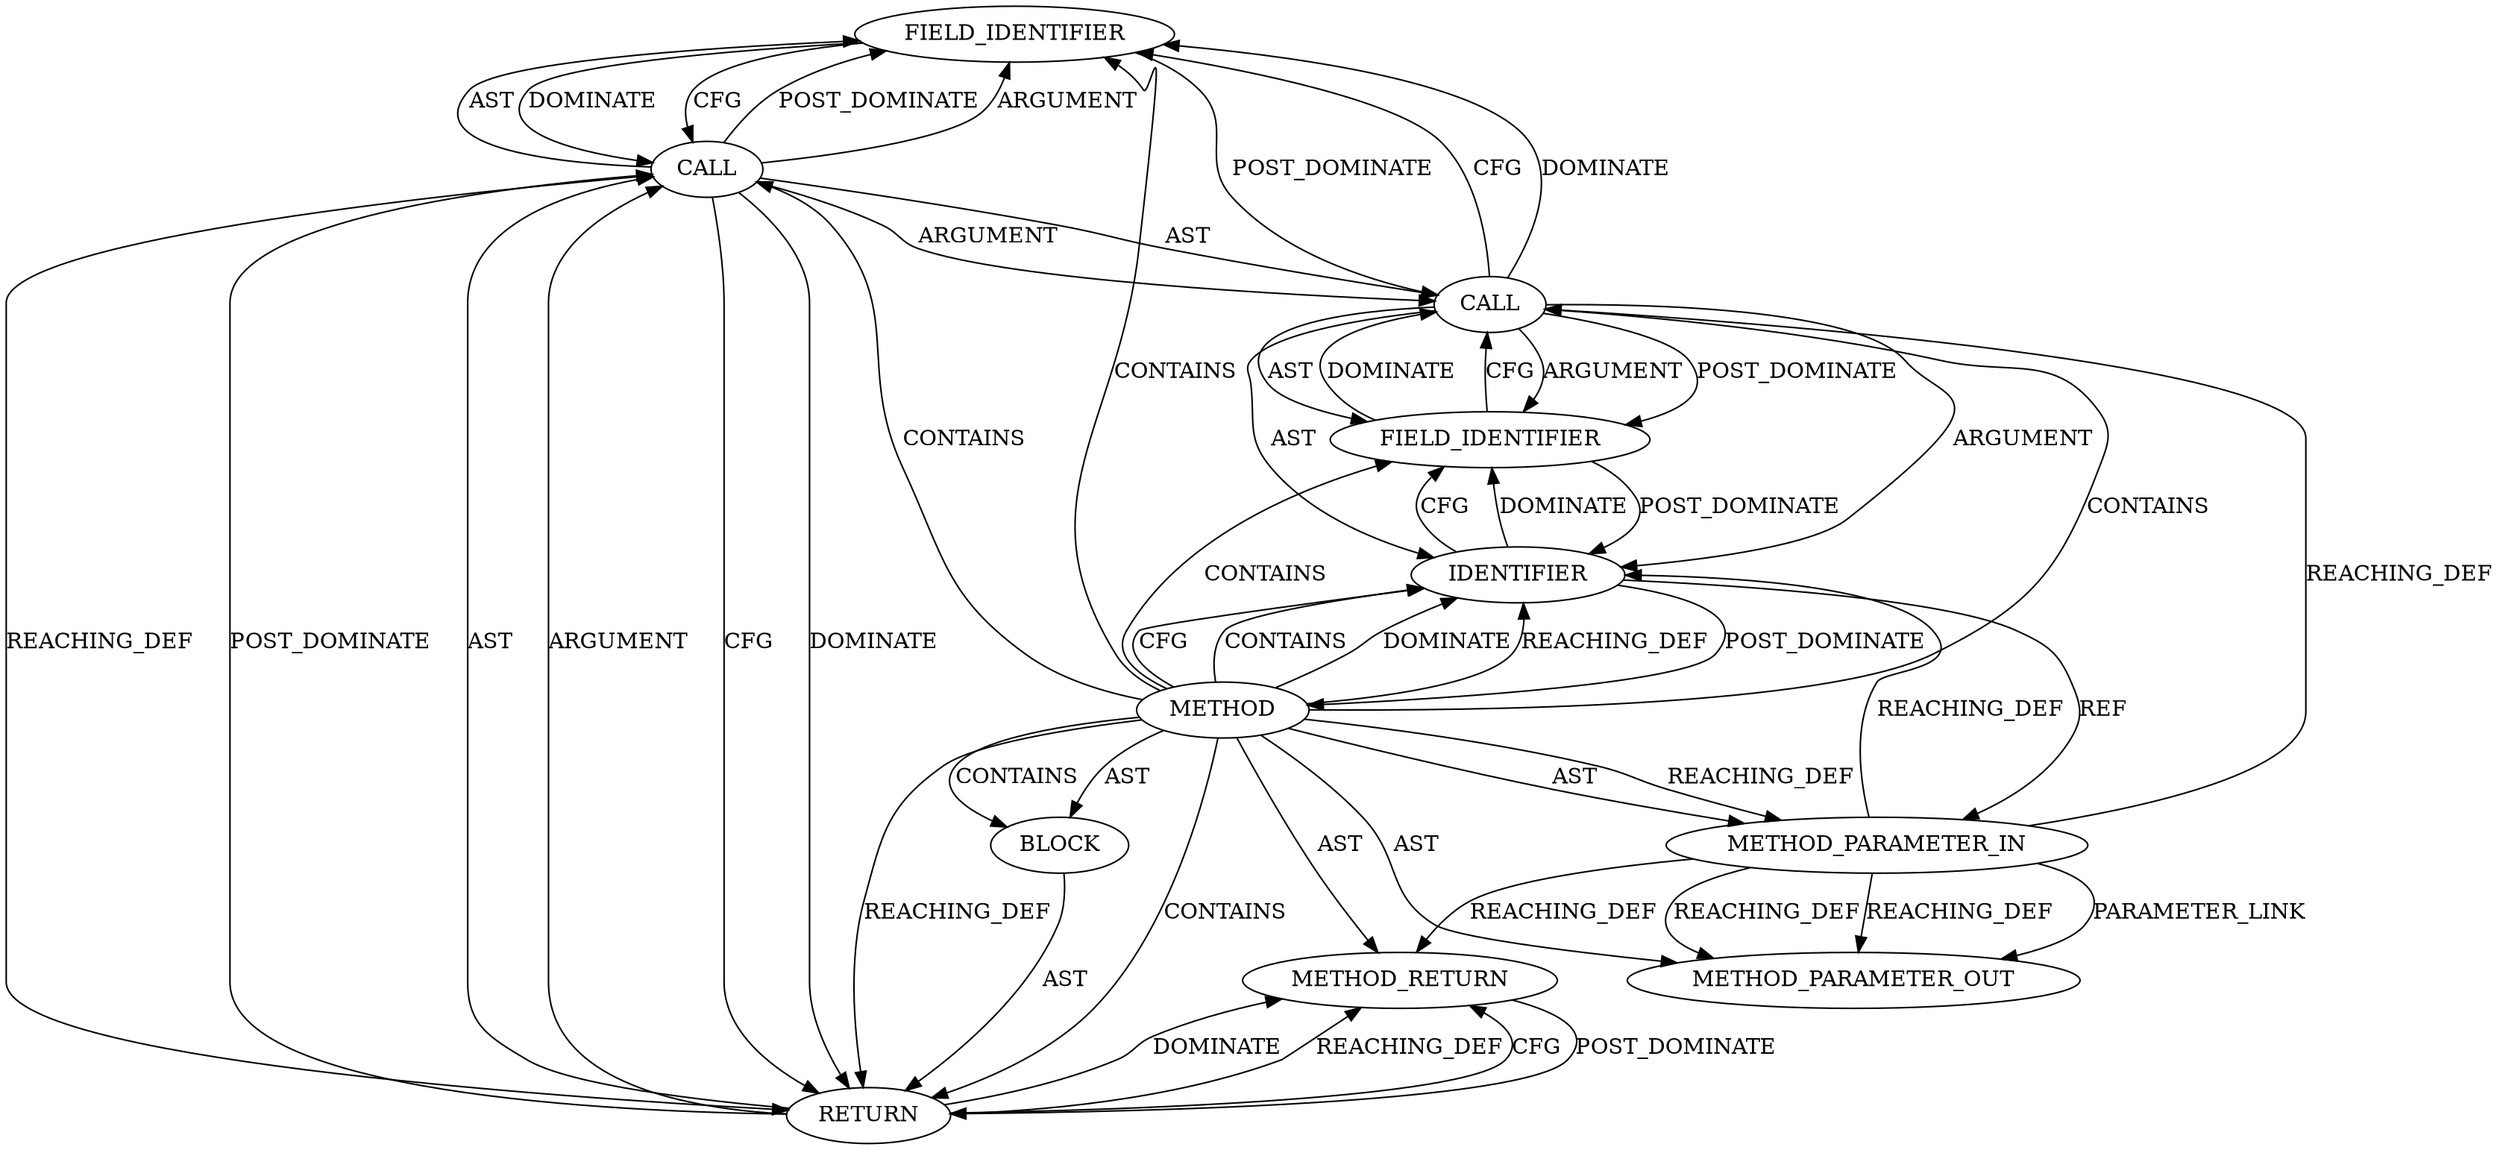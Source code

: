 digraph {
  11678 [label=FIELD_IDENTIFIER ORDER=2 ARGUMENT_INDEX=2 CODE="peer_global_seq" COLUMN_NUMBER=9 LINE_NUMBER=3528 CANONICAL_NAME="peer_global_seq"]
  11671 [label=METHOD_PARAMETER_IN ORDER=1 CODE="struct ceph_connection *con" IS_VARIADIC=false COLUMN_NUMBER=25 LINE_NUMBER=3526 TYPE_FULL_NAME="ceph_connection*" EVALUATION_STRATEGY="BY_VALUE" INDEX=1 NAME="con"]
  11676 [label=IDENTIFIER ORDER=1 ARGUMENT_INDEX=1 CODE="con" COLUMN_NUMBER=9 LINE_NUMBER=3528 TYPE_FULL_NAME="ceph_connection*" NAME="con"]
  11673 [label=RETURN ORDER=1 ARGUMENT_INDEX=-1 CODE="return con->v2.peer_global_seq;" COLUMN_NUMBER=2 LINE_NUMBER=3528]
  11672 [label=BLOCK ORDER=2 ARGUMENT_INDEX=-1 CODE="{
	return con->v2.peer_global_seq;
}" COLUMN_NUMBER=1 LINE_NUMBER=3527 TYPE_FULL_NAME="void"]
  13310 [label=METHOD_PARAMETER_OUT ORDER=1 CODE="struct ceph_connection *con" IS_VARIADIC=false COLUMN_NUMBER=25 LINE_NUMBER=3526 TYPE_FULL_NAME="ceph_connection*" EVALUATION_STRATEGY="BY_VALUE" INDEX=1 NAME="con"]
  11674 [label=CALL ORDER=1 ARGUMENT_INDEX=-1 CODE="con->v2.peer_global_seq" COLUMN_NUMBER=9 METHOD_FULL_NAME="<operator>.fieldAccess" LINE_NUMBER=3528 TYPE_FULL_NAME="<empty>" DISPATCH_TYPE="STATIC_DISPATCH" SIGNATURE="" NAME="<operator>.fieldAccess"]
  11679 [label=METHOD_RETURN ORDER=3 CODE="RET" COLUMN_NUMBER=1 LINE_NUMBER=3526 TYPE_FULL_NAME="bool" EVALUATION_STRATEGY="BY_VALUE"]
  11677 [label=FIELD_IDENTIFIER ORDER=2 ARGUMENT_INDEX=2 CODE="v2" COLUMN_NUMBER=9 LINE_NUMBER=3528 CANONICAL_NAME="v2"]
  11675 [label=CALL ORDER=1 ARGUMENT_INDEX=1 CODE="con->v2" COLUMN_NUMBER=9 METHOD_FULL_NAME="<operator>.indirectFieldAccess" LINE_NUMBER=3528 TYPE_FULL_NAME="<empty>" DISPATCH_TYPE="STATIC_DISPATCH" SIGNATURE="" NAME="<operator>.indirectFieldAccess"]
  11670 [label=METHOD COLUMN_NUMBER=1 LINE_NUMBER=3526 COLUMN_NUMBER_END=1 IS_EXTERNAL=false SIGNATURE="bool ceph_con_v2_opened (ceph_connection*)" NAME="ceph_con_v2_opened" AST_PARENT_TYPE="TYPE_DECL" AST_PARENT_FULL_NAME="messenger_v2.c:<global>" ORDER=133 CODE="bool ceph_con_v2_opened(struct ceph_connection *con)
{
	return con->v2.peer_global_seq;
}" FULL_NAME="ceph_con_v2_opened" LINE_NUMBER_END=3529 FILENAME="messenger_v2.c"]
  11670 -> 13310 [label=AST ]
  11673 -> 11674 [label=POST_DOMINATE ]
  11677 -> 11676 [label=POST_DOMINATE ]
  11675 -> 11676 [label=ARGUMENT ]
  11670 -> 11676 [label=CFG ]
  11677 -> 11675 [label=DOMINATE ]
  11670 -> 11673 [label=CONTAINS ]
  11670 -> 11676 [label=CONTAINS ]
  11670 -> 11674 [label=CONTAINS ]
  11670 -> 11676 [label=DOMINATE ]
  11674 -> 11678 [label=POST_DOMINATE ]
  11675 -> 11678 [label=CFG ]
  11676 -> 11671 [label=REF ]
  11671 -> 11679 [label=REACHING_DEF VARIABLE="con"]
  11678 -> 11674 [label=DOMINATE ]
  11674 -> 11673 [label=CFG ]
  11674 -> 11675 [label=ARGUMENT ]
  11670 -> 11677 [label=CONTAINS ]
  11671 -> 11676 [label=REACHING_DEF VARIABLE="con"]
  11670 -> 11675 [label=CONTAINS ]
  11674 -> 11673 [label=DOMINATE ]
  11671 -> 11675 [label=REACHING_DEF VARIABLE="con"]
  11675 -> 11677 [label=ARGUMENT ]
  11671 -> 13310 [label=PARAMETER_LINK ]
  11670 -> 11673 [label=REACHING_DEF VARIABLE=""]
  11672 -> 11673 [label=AST ]
  11670 -> 11671 [label=AST ]
  11670 -> 11676 [label=REACHING_DEF VARIABLE=""]
  11670 -> 11679 [label=AST ]
  11676 -> 11670 [label=POST_DOMINATE ]
  11676 -> 11677 [label=CFG ]
  11674 -> 11678 [label=ARGUMENT ]
  11678 -> 11675 [label=POST_DOMINATE ]
  11673 -> 11679 [label=DOMINATE ]
  11674 -> 11673 [label=REACHING_DEF VARIABLE="con->v2.peer_global_seq"]
  11677 -> 11675 [label=CFG ]
  11675 -> 11678 [label=DOMINATE ]
  11674 -> 11675 [label=AST ]
  11670 -> 11671 [label=REACHING_DEF VARIABLE=""]
  11673 -> 11679 [label=REACHING_DEF VARIABLE="<RET>"]
  11671 -> 13310 [label=REACHING_DEF VARIABLE="con"]
  11671 -> 13310 [label=REACHING_DEF VARIABLE="con"]
  11670 -> 11678 [label=CONTAINS ]
  11673 -> 11679 [label=CFG ]
  11676 -> 11677 [label=DOMINATE ]
  11670 -> 11672 [label=AST ]
  11670 -> 11672 [label=CONTAINS ]
  11675 -> 11677 [label=POST_DOMINATE ]
  11678 -> 11674 [label=CFG ]
  11673 -> 11674 [label=AST ]
  11679 -> 11673 [label=POST_DOMINATE ]
  11675 -> 11677 [label=AST ]
  11674 -> 11678 [label=AST ]
  11673 -> 11674 [label=ARGUMENT ]
  11675 -> 11676 [label=AST ]
}
